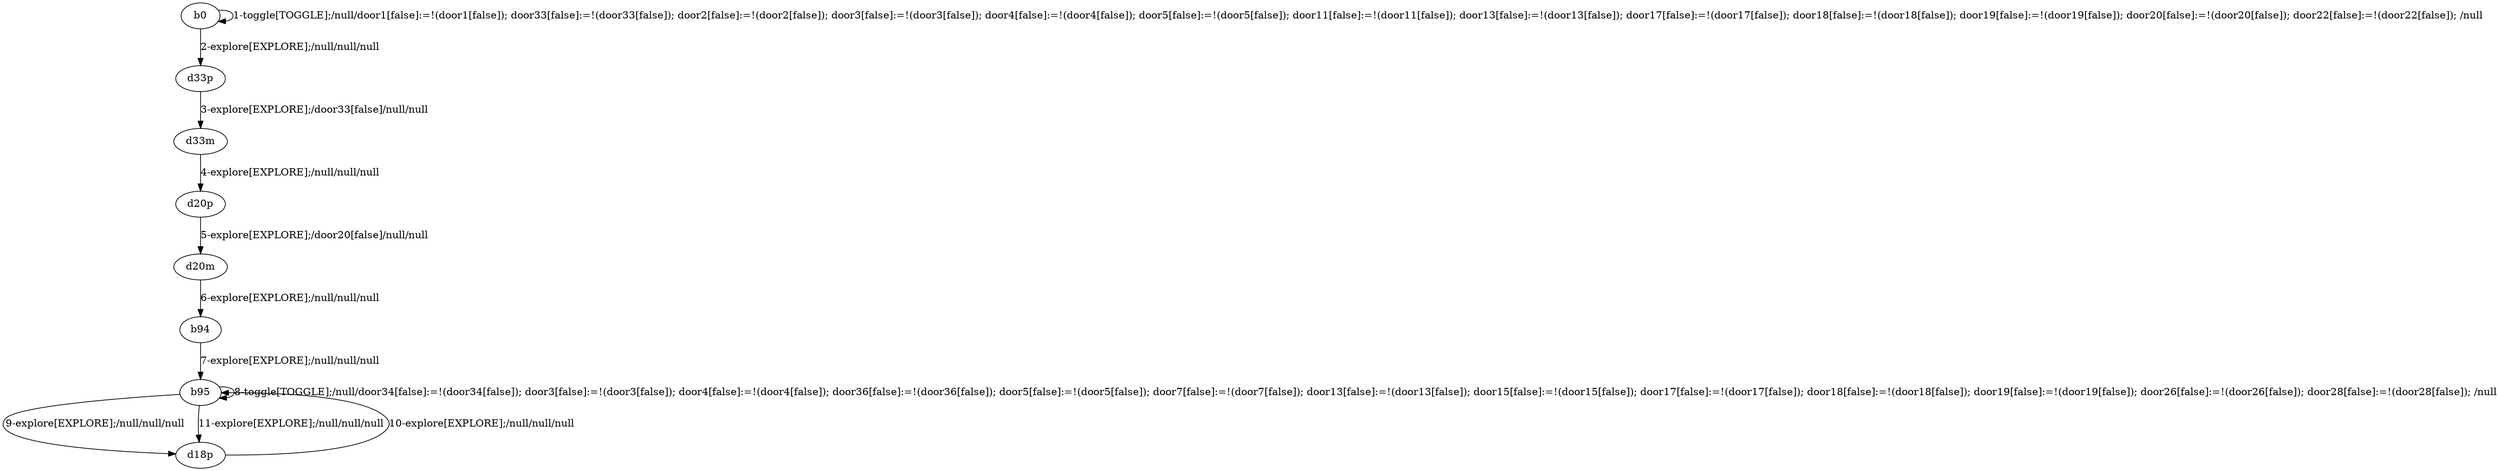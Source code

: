 # Total number of goals covered by this test: 1
# b94 --> b95

digraph g {
"b0" -> "b0" [label = "1-toggle[TOGGLE];/null/door1[false]:=!(door1[false]); door33[false]:=!(door33[false]); door2[false]:=!(door2[false]); door3[false]:=!(door3[false]); door4[false]:=!(door4[false]); door5[false]:=!(door5[false]); door11[false]:=!(door11[false]); door13[false]:=!(door13[false]); door17[false]:=!(door17[false]); door18[false]:=!(door18[false]); door19[false]:=!(door19[false]); door20[false]:=!(door20[false]); door22[false]:=!(door22[false]); /null"];
"b0" -> "d33p" [label = "2-explore[EXPLORE];/null/null/null"];
"d33p" -> "d33m" [label = "3-explore[EXPLORE];/door33[false]/null/null"];
"d33m" -> "d20p" [label = "4-explore[EXPLORE];/null/null/null"];
"d20p" -> "d20m" [label = "5-explore[EXPLORE];/door20[false]/null/null"];
"d20m" -> "b94" [label = "6-explore[EXPLORE];/null/null/null"];
"b94" -> "b95" [label = "7-explore[EXPLORE];/null/null/null"];
"b95" -> "b95" [label = "8-toggle[TOGGLE];/null/door34[false]:=!(door34[false]); door3[false]:=!(door3[false]); door4[false]:=!(door4[false]); door36[false]:=!(door36[false]); door5[false]:=!(door5[false]); door7[false]:=!(door7[false]); door13[false]:=!(door13[false]); door15[false]:=!(door15[false]); door17[false]:=!(door17[false]); door18[false]:=!(door18[false]); door19[false]:=!(door19[false]); door26[false]:=!(door26[false]); door28[false]:=!(door28[false]); /null"];
"b95" -> "d18p" [label = "9-explore[EXPLORE];/null/null/null"];
"d18p" -> "b95" [label = "10-explore[EXPLORE];/null/null/null"];
"b95" -> "d18p" [label = "11-explore[EXPLORE];/null/null/null"];
}